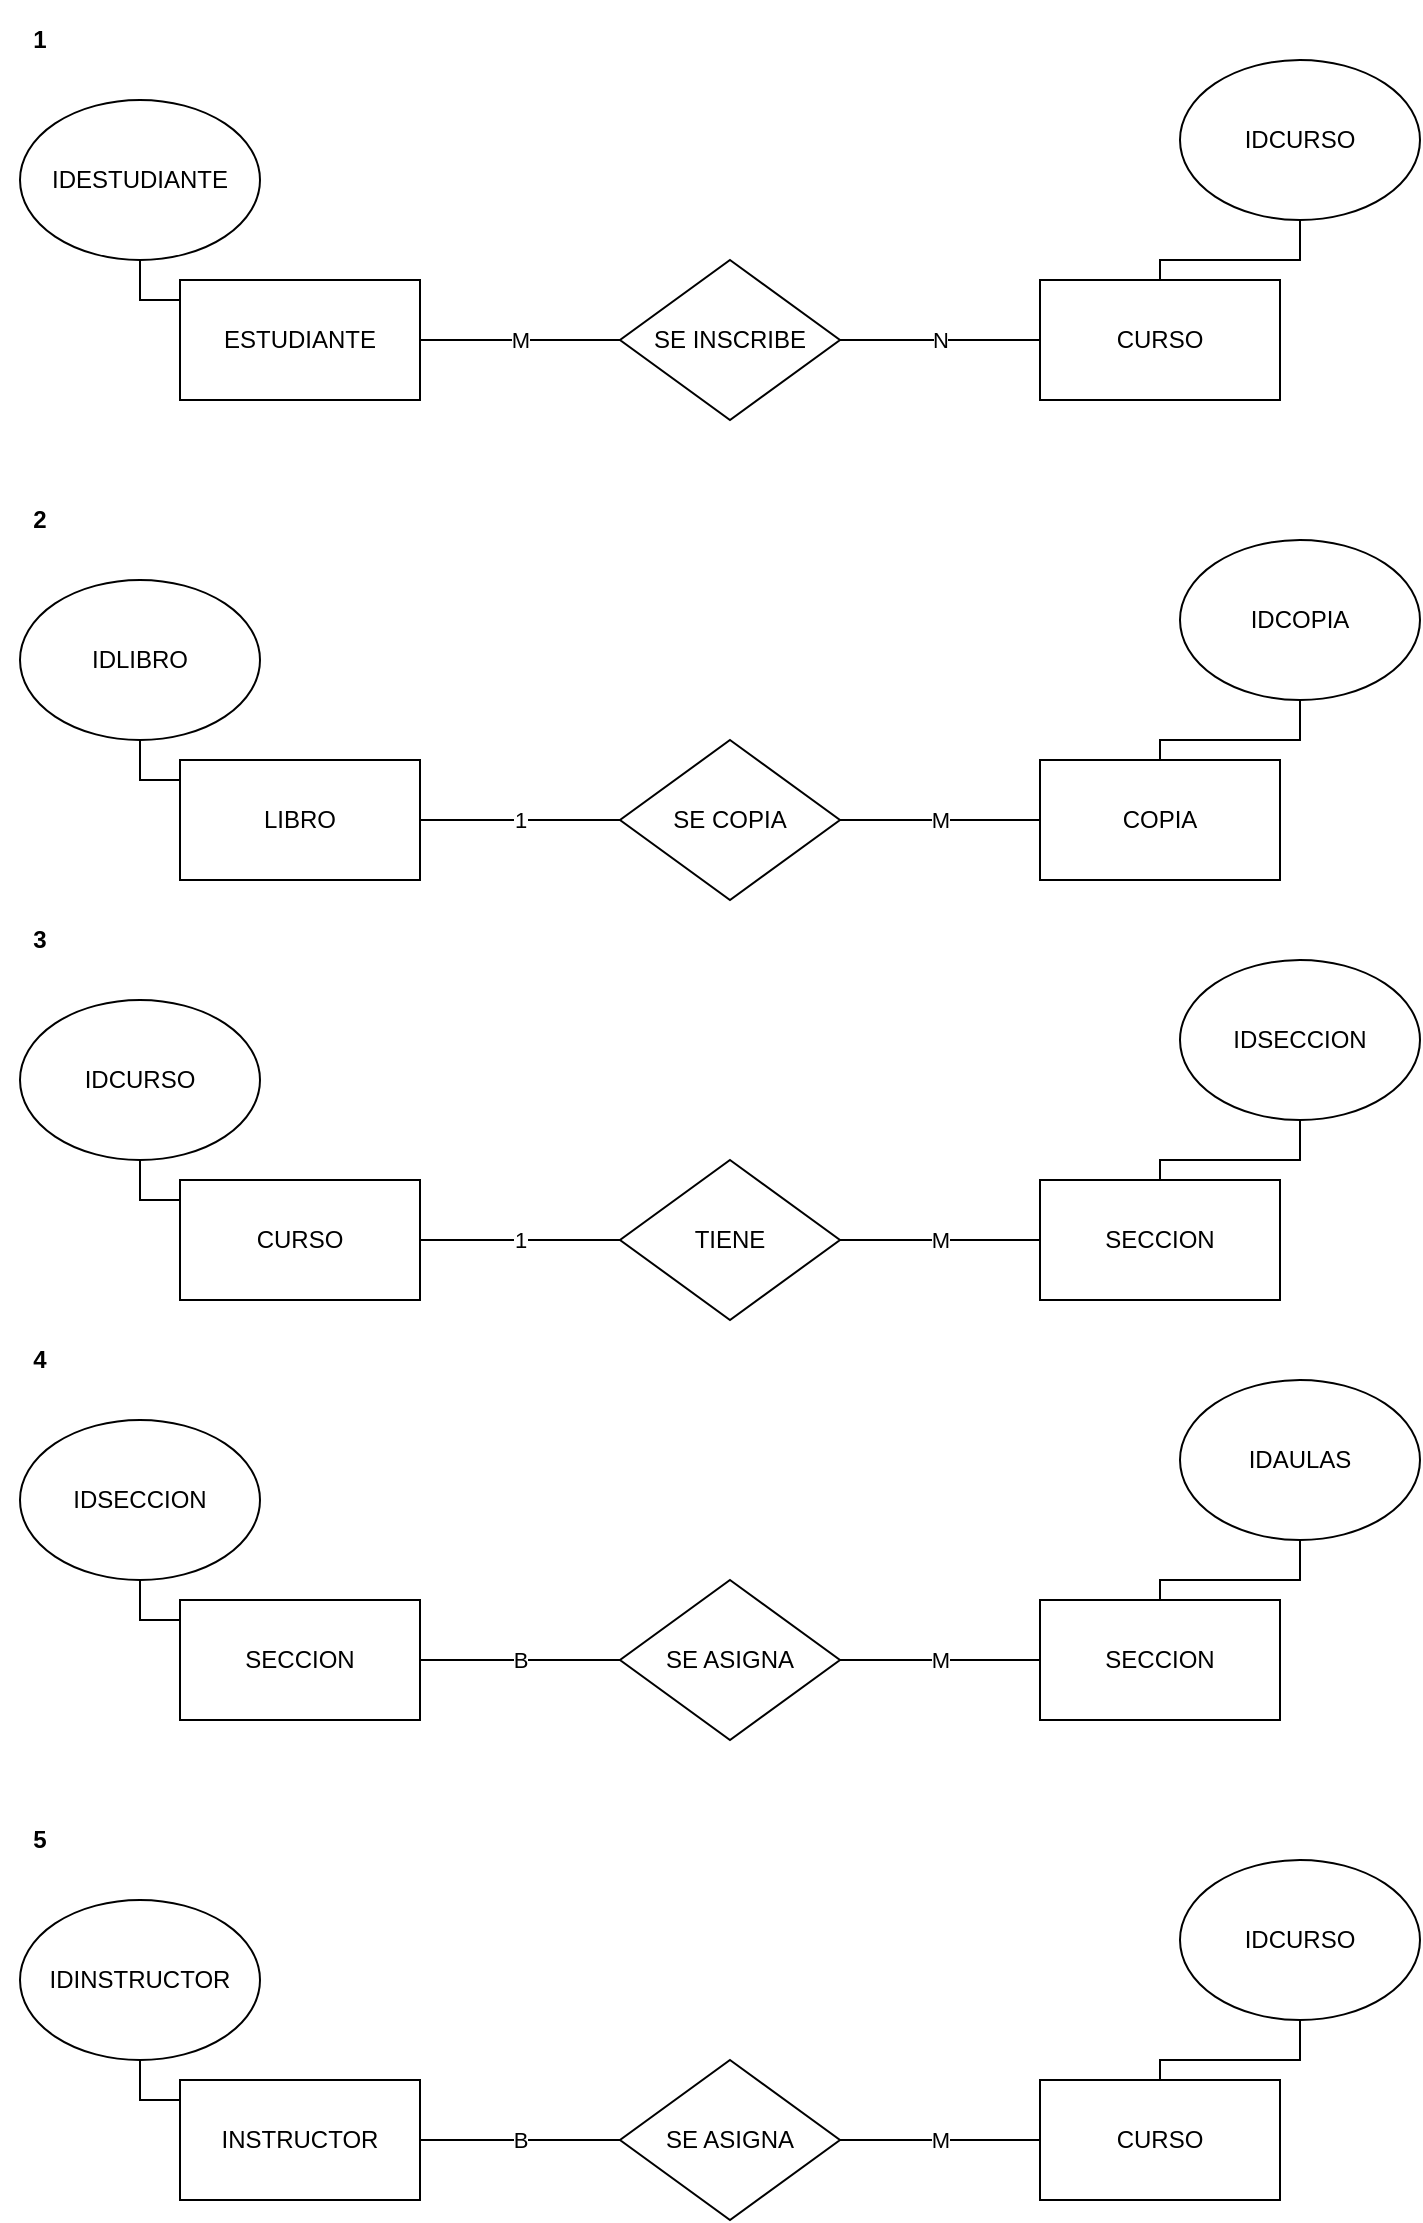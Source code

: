<mxfile version="14.3.0" type="github">
  <diagram id="R2lEEEUBdFMjLlhIrx00" name="Page-1">
    <mxGraphModel dx="868" dy="463" grid="1" gridSize="10" guides="1" tooltips="1" connect="1" arrows="1" fold="1" page="1" pageScale="1" pageWidth="850" pageHeight="1100" math="0" shadow="0" extFonts="Permanent Marker^https://fonts.googleapis.com/css?family=Permanent+Marker">
      <root>
        <mxCell id="0" />
        <mxCell id="1" parent="0" />
        <mxCell id="UFklC3_tIFrhamS6I9IV-12" value="" style="edgeStyle=orthogonalEdgeStyle;rounded=0;orthogonalLoop=1;jettySize=auto;html=1;" edge="1" parent="1" source="UFklC3_tIFrhamS6I9IV-6" target="UFklC3_tIFrhamS6I9IV-7">
          <mxGeometry relative="1" as="geometry" />
        </mxCell>
        <mxCell id="UFklC3_tIFrhamS6I9IV-6" value="IDESTUDIANTE" style="ellipse;whiteSpace=wrap;html=1;" vertex="1" parent="1">
          <mxGeometry x="30" y="90" width="120" height="80" as="geometry" />
        </mxCell>
        <mxCell id="UFklC3_tIFrhamS6I9IV-13" value="M" style="edgeStyle=orthogonalEdgeStyle;rounded=0;orthogonalLoop=1;jettySize=auto;html=1;entryX=0;entryY=0.5;entryDx=0;entryDy=0;endArrow=none;endFill=0;" edge="1" parent="1" source="UFklC3_tIFrhamS6I9IV-7" target="UFklC3_tIFrhamS6I9IV-8">
          <mxGeometry relative="1" as="geometry" />
        </mxCell>
        <mxCell id="UFklC3_tIFrhamS6I9IV-7" value="ESTUDIANTE" style="rounded=0;whiteSpace=wrap;html=1;" vertex="1" parent="1">
          <mxGeometry x="110" y="180" width="120" height="60" as="geometry" />
        </mxCell>
        <mxCell id="UFklC3_tIFrhamS6I9IV-15" value="N" style="edgeStyle=orthogonalEdgeStyle;rounded=0;orthogonalLoop=1;jettySize=auto;html=1;exitX=1;exitY=0.5;exitDx=0;exitDy=0;entryX=0;entryY=0.5;entryDx=0;entryDy=0;endArrow=none;endFill=0;" edge="1" parent="1" source="UFklC3_tIFrhamS6I9IV-8" target="UFklC3_tIFrhamS6I9IV-9">
          <mxGeometry relative="1" as="geometry" />
        </mxCell>
        <mxCell id="UFklC3_tIFrhamS6I9IV-8" value="SE INSCRIBE" style="rhombus;whiteSpace=wrap;html=1;" vertex="1" parent="1">
          <mxGeometry x="330" y="170" width="110" height="80" as="geometry" />
        </mxCell>
        <mxCell id="UFklC3_tIFrhamS6I9IV-9" value="CURSO" style="rounded=0;whiteSpace=wrap;html=1;" vertex="1" parent="1">
          <mxGeometry x="540" y="180" width="120" height="60" as="geometry" />
        </mxCell>
        <mxCell id="UFklC3_tIFrhamS6I9IV-16" style="edgeStyle=orthogonalEdgeStyle;rounded=0;orthogonalLoop=1;jettySize=auto;html=1;exitX=0.5;exitY=1;exitDx=0;exitDy=0;endArrow=none;endFill=0;" edge="1" parent="1" source="UFklC3_tIFrhamS6I9IV-10" target="UFklC3_tIFrhamS6I9IV-9">
          <mxGeometry relative="1" as="geometry" />
        </mxCell>
        <mxCell id="UFklC3_tIFrhamS6I9IV-10" value="IDCURSO" style="ellipse;whiteSpace=wrap;html=1;" vertex="1" parent="1">
          <mxGeometry x="610" y="70" width="120" height="80" as="geometry" />
        </mxCell>
        <mxCell id="UFklC3_tIFrhamS6I9IV-11" value="1" style="text;html=1;strokeColor=none;fillColor=none;align=center;verticalAlign=middle;whiteSpace=wrap;rounded=0;fontStyle=1" vertex="1" parent="1">
          <mxGeometry x="20" y="40" width="40" height="40" as="geometry" />
        </mxCell>
        <mxCell id="UFklC3_tIFrhamS6I9IV-17" value="" style="edgeStyle=orthogonalEdgeStyle;rounded=0;orthogonalLoop=1;jettySize=auto;html=1;" edge="1" parent="1" source="UFklC3_tIFrhamS6I9IV-18" target="UFklC3_tIFrhamS6I9IV-20">
          <mxGeometry relative="1" as="geometry" />
        </mxCell>
        <mxCell id="UFklC3_tIFrhamS6I9IV-18" value="IDLIBRO" style="ellipse;whiteSpace=wrap;html=1;" vertex="1" parent="1">
          <mxGeometry x="30" y="330" width="120" height="80" as="geometry" />
        </mxCell>
        <mxCell id="UFklC3_tIFrhamS6I9IV-19" value="1" style="edgeStyle=orthogonalEdgeStyle;rounded=0;orthogonalLoop=1;jettySize=auto;html=1;entryX=0;entryY=0.5;entryDx=0;entryDy=0;endArrow=none;endFill=0;" edge="1" parent="1" source="UFklC3_tIFrhamS6I9IV-20" target="UFklC3_tIFrhamS6I9IV-22">
          <mxGeometry relative="1" as="geometry">
            <Array as="points">
              <mxPoint x="280" y="450" />
              <mxPoint x="280" y="450" />
            </Array>
          </mxGeometry>
        </mxCell>
        <mxCell id="UFklC3_tIFrhamS6I9IV-20" value="LIBRO" style="rounded=0;whiteSpace=wrap;html=1;" vertex="1" parent="1">
          <mxGeometry x="110" y="420" width="120" height="60" as="geometry" />
        </mxCell>
        <mxCell id="UFklC3_tIFrhamS6I9IV-21" value="M" style="edgeStyle=orthogonalEdgeStyle;rounded=0;orthogonalLoop=1;jettySize=auto;html=1;exitX=1;exitY=0.5;exitDx=0;exitDy=0;entryX=0;entryY=0.5;entryDx=0;entryDy=0;endArrow=none;endFill=0;" edge="1" parent="1" source="UFklC3_tIFrhamS6I9IV-22" target="UFklC3_tIFrhamS6I9IV-23">
          <mxGeometry relative="1" as="geometry" />
        </mxCell>
        <mxCell id="UFklC3_tIFrhamS6I9IV-22" value="SE COPIA" style="rhombus;whiteSpace=wrap;html=1;" vertex="1" parent="1">
          <mxGeometry x="330" y="410" width="110" height="80" as="geometry" />
        </mxCell>
        <mxCell id="UFklC3_tIFrhamS6I9IV-23" value="COPIA" style="rounded=0;whiteSpace=wrap;html=1;" vertex="1" parent="1">
          <mxGeometry x="540" y="420" width="120" height="60" as="geometry" />
        </mxCell>
        <mxCell id="UFklC3_tIFrhamS6I9IV-24" style="edgeStyle=orthogonalEdgeStyle;rounded=0;orthogonalLoop=1;jettySize=auto;html=1;exitX=0.5;exitY=1;exitDx=0;exitDy=0;endArrow=none;endFill=0;" edge="1" parent="1" source="UFklC3_tIFrhamS6I9IV-25" target="UFklC3_tIFrhamS6I9IV-23">
          <mxGeometry relative="1" as="geometry" />
        </mxCell>
        <mxCell id="UFklC3_tIFrhamS6I9IV-25" value="IDCOPIA" style="ellipse;whiteSpace=wrap;html=1;" vertex="1" parent="1">
          <mxGeometry x="610" y="310" width="120" height="80" as="geometry" />
        </mxCell>
        <mxCell id="UFklC3_tIFrhamS6I9IV-26" value="2" style="text;html=1;strokeColor=none;fillColor=none;align=center;verticalAlign=middle;whiteSpace=wrap;rounded=0;fontStyle=1" vertex="1" parent="1">
          <mxGeometry x="20" y="280" width="40" height="40" as="geometry" />
        </mxCell>
        <mxCell id="UFklC3_tIFrhamS6I9IV-36" value="" style="edgeStyle=orthogonalEdgeStyle;rounded=0;orthogonalLoop=1;jettySize=auto;html=1;" edge="1" parent="1" source="UFklC3_tIFrhamS6I9IV-37" target="UFklC3_tIFrhamS6I9IV-39">
          <mxGeometry relative="1" as="geometry" />
        </mxCell>
        <mxCell id="UFklC3_tIFrhamS6I9IV-37" value="IDCURSO" style="ellipse;whiteSpace=wrap;html=1;" vertex="1" parent="1">
          <mxGeometry x="30" y="540" width="120" height="80" as="geometry" />
        </mxCell>
        <mxCell id="UFklC3_tIFrhamS6I9IV-38" value="1" style="edgeStyle=orthogonalEdgeStyle;rounded=0;orthogonalLoop=1;jettySize=auto;html=1;entryX=0;entryY=0.5;entryDx=0;entryDy=0;endArrow=none;endFill=0;" edge="1" parent="1" source="UFklC3_tIFrhamS6I9IV-39" target="UFklC3_tIFrhamS6I9IV-41">
          <mxGeometry relative="1" as="geometry">
            <Array as="points">
              <mxPoint x="280" y="660" />
              <mxPoint x="280" y="660" />
            </Array>
          </mxGeometry>
        </mxCell>
        <mxCell id="UFklC3_tIFrhamS6I9IV-39" value="CURSO" style="rounded=0;whiteSpace=wrap;html=1;" vertex="1" parent="1">
          <mxGeometry x="110" y="630" width="120" height="60" as="geometry" />
        </mxCell>
        <mxCell id="UFklC3_tIFrhamS6I9IV-40" value="M" style="edgeStyle=orthogonalEdgeStyle;rounded=0;orthogonalLoop=1;jettySize=auto;html=1;exitX=1;exitY=0.5;exitDx=0;exitDy=0;entryX=0;entryY=0.5;entryDx=0;entryDy=0;endArrow=none;endFill=0;" edge="1" parent="1" source="UFklC3_tIFrhamS6I9IV-41" target="UFklC3_tIFrhamS6I9IV-42">
          <mxGeometry relative="1" as="geometry" />
        </mxCell>
        <mxCell id="UFklC3_tIFrhamS6I9IV-41" value="TIENE" style="rhombus;whiteSpace=wrap;html=1;" vertex="1" parent="1">
          <mxGeometry x="330" y="620" width="110" height="80" as="geometry" />
        </mxCell>
        <mxCell id="UFklC3_tIFrhamS6I9IV-42" value="SECCION" style="rounded=0;whiteSpace=wrap;html=1;" vertex="1" parent="1">
          <mxGeometry x="540" y="630" width="120" height="60" as="geometry" />
        </mxCell>
        <mxCell id="UFklC3_tIFrhamS6I9IV-43" style="edgeStyle=orthogonalEdgeStyle;rounded=0;orthogonalLoop=1;jettySize=auto;html=1;exitX=0.5;exitY=1;exitDx=0;exitDy=0;endArrow=none;endFill=0;" edge="1" parent="1" source="UFklC3_tIFrhamS6I9IV-44" target="UFklC3_tIFrhamS6I9IV-42">
          <mxGeometry relative="1" as="geometry" />
        </mxCell>
        <mxCell id="UFklC3_tIFrhamS6I9IV-44" value="IDSECCION" style="ellipse;whiteSpace=wrap;html=1;" vertex="1" parent="1">
          <mxGeometry x="610" y="520" width="120" height="80" as="geometry" />
        </mxCell>
        <mxCell id="UFklC3_tIFrhamS6I9IV-45" value="3" style="text;html=1;strokeColor=none;fillColor=none;align=center;verticalAlign=middle;whiteSpace=wrap;rounded=0;fontStyle=1" vertex="1" parent="1">
          <mxGeometry x="20" y="490" width="40" height="40" as="geometry" />
        </mxCell>
        <mxCell id="UFklC3_tIFrhamS6I9IV-46" value="" style="edgeStyle=orthogonalEdgeStyle;rounded=0;orthogonalLoop=1;jettySize=auto;html=1;" edge="1" parent="1" source="UFklC3_tIFrhamS6I9IV-47" target="UFklC3_tIFrhamS6I9IV-49">
          <mxGeometry relative="1" as="geometry" />
        </mxCell>
        <mxCell id="UFklC3_tIFrhamS6I9IV-47" value="IDSECCION" style="ellipse;whiteSpace=wrap;html=1;" vertex="1" parent="1">
          <mxGeometry x="30" y="750" width="120" height="80" as="geometry" />
        </mxCell>
        <mxCell id="UFklC3_tIFrhamS6I9IV-48" value="B" style="edgeStyle=orthogonalEdgeStyle;rounded=0;orthogonalLoop=1;jettySize=auto;html=1;entryX=0;entryY=0.5;entryDx=0;entryDy=0;endArrow=none;endFill=0;" edge="1" parent="1" source="UFklC3_tIFrhamS6I9IV-49" target="UFklC3_tIFrhamS6I9IV-51">
          <mxGeometry relative="1" as="geometry">
            <Array as="points">
              <mxPoint x="280" y="870" />
              <mxPoint x="280" y="870" />
            </Array>
          </mxGeometry>
        </mxCell>
        <mxCell id="UFklC3_tIFrhamS6I9IV-49" value="SECCION" style="rounded=0;whiteSpace=wrap;html=1;" vertex="1" parent="1">
          <mxGeometry x="110" y="840" width="120" height="60" as="geometry" />
        </mxCell>
        <mxCell id="UFklC3_tIFrhamS6I9IV-50" value="M" style="edgeStyle=orthogonalEdgeStyle;rounded=0;orthogonalLoop=1;jettySize=auto;html=1;exitX=1;exitY=0.5;exitDx=0;exitDy=0;entryX=0;entryY=0.5;entryDx=0;entryDy=0;endArrow=none;endFill=0;" edge="1" parent="1" source="UFklC3_tIFrhamS6I9IV-51" target="UFklC3_tIFrhamS6I9IV-52">
          <mxGeometry relative="1" as="geometry" />
        </mxCell>
        <mxCell id="UFklC3_tIFrhamS6I9IV-51" value="SE ASIGNA" style="rhombus;whiteSpace=wrap;html=1;" vertex="1" parent="1">
          <mxGeometry x="330" y="830" width="110" height="80" as="geometry" />
        </mxCell>
        <mxCell id="UFklC3_tIFrhamS6I9IV-52" value="SECCION" style="rounded=0;whiteSpace=wrap;html=1;" vertex="1" parent="1">
          <mxGeometry x="540" y="840" width="120" height="60" as="geometry" />
        </mxCell>
        <mxCell id="UFklC3_tIFrhamS6I9IV-53" style="edgeStyle=orthogonalEdgeStyle;rounded=0;orthogonalLoop=1;jettySize=auto;html=1;exitX=0.5;exitY=1;exitDx=0;exitDy=0;endArrow=none;endFill=0;" edge="1" parent="1" source="UFklC3_tIFrhamS6I9IV-54" target="UFklC3_tIFrhamS6I9IV-52">
          <mxGeometry relative="1" as="geometry" />
        </mxCell>
        <mxCell id="UFklC3_tIFrhamS6I9IV-54" value="IDAULAS" style="ellipse;whiteSpace=wrap;html=1;" vertex="1" parent="1">
          <mxGeometry x="610" y="730" width="120" height="80" as="geometry" />
        </mxCell>
        <mxCell id="UFklC3_tIFrhamS6I9IV-55" value="4" style="text;html=1;strokeColor=none;fillColor=none;align=center;verticalAlign=middle;whiteSpace=wrap;rounded=0;fontStyle=1" vertex="1" parent="1">
          <mxGeometry x="20" y="700" width="40" height="40" as="geometry" />
        </mxCell>
        <mxCell id="UFklC3_tIFrhamS6I9IV-56" value="" style="edgeStyle=orthogonalEdgeStyle;rounded=0;orthogonalLoop=1;jettySize=auto;html=1;" edge="1" parent="1" source="UFklC3_tIFrhamS6I9IV-57" target="UFklC3_tIFrhamS6I9IV-59">
          <mxGeometry relative="1" as="geometry" />
        </mxCell>
        <mxCell id="UFklC3_tIFrhamS6I9IV-57" value="IDINSTRUCTOR" style="ellipse;whiteSpace=wrap;html=1;" vertex="1" parent="1">
          <mxGeometry x="30" y="990" width="120" height="80" as="geometry" />
        </mxCell>
        <mxCell id="UFklC3_tIFrhamS6I9IV-58" value="B" style="edgeStyle=orthogonalEdgeStyle;rounded=0;orthogonalLoop=1;jettySize=auto;html=1;entryX=0;entryY=0.5;entryDx=0;entryDy=0;endArrow=none;endFill=0;" edge="1" parent="1" source="UFklC3_tIFrhamS6I9IV-59" target="UFklC3_tIFrhamS6I9IV-61">
          <mxGeometry relative="1" as="geometry">
            <Array as="points">
              <mxPoint x="280" y="1110" />
              <mxPoint x="280" y="1110" />
            </Array>
          </mxGeometry>
        </mxCell>
        <mxCell id="UFklC3_tIFrhamS6I9IV-59" value="INSTRUCTOR" style="rounded=0;whiteSpace=wrap;html=1;" vertex="1" parent="1">
          <mxGeometry x="110" y="1080" width="120" height="60" as="geometry" />
        </mxCell>
        <mxCell id="UFklC3_tIFrhamS6I9IV-60" value="M" style="edgeStyle=orthogonalEdgeStyle;rounded=0;orthogonalLoop=1;jettySize=auto;html=1;exitX=1;exitY=0.5;exitDx=0;exitDy=0;entryX=0;entryY=0.5;entryDx=0;entryDy=0;endArrow=none;endFill=0;" edge="1" parent="1" source="UFklC3_tIFrhamS6I9IV-61" target="UFklC3_tIFrhamS6I9IV-62">
          <mxGeometry relative="1" as="geometry" />
        </mxCell>
        <mxCell id="UFklC3_tIFrhamS6I9IV-61" value="SE ASIGNA" style="rhombus;whiteSpace=wrap;html=1;" vertex="1" parent="1">
          <mxGeometry x="330" y="1070" width="110" height="80" as="geometry" />
        </mxCell>
        <mxCell id="UFklC3_tIFrhamS6I9IV-62" value="CURSO" style="rounded=0;whiteSpace=wrap;html=1;" vertex="1" parent="1">
          <mxGeometry x="540" y="1080" width="120" height="60" as="geometry" />
        </mxCell>
        <mxCell id="UFklC3_tIFrhamS6I9IV-63" style="edgeStyle=orthogonalEdgeStyle;rounded=0;orthogonalLoop=1;jettySize=auto;html=1;exitX=0.5;exitY=1;exitDx=0;exitDy=0;endArrow=none;endFill=0;" edge="1" parent="1" source="UFklC3_tIFrhamS6I9IV-64" target="UFklC3_tIFrhamS6I9IV-62">
          <mxGeometry relative="1" as="geometry" />
        </mxCell>
        <mxCell id="UFklC3_tIFrhamS6I9IV-64" value="IDCURSO" style="ellipse;whiteSpace=wrap;html=1;" vertex="1" parent="1">
          <mxGeometry x="610" y="970" width="120" height="80" as="geometry" />
        </mxCell>
        <mxCell id="UFklC3_tIFrhamS6I9IV-65" value="5" style="text;html=1;strokeColor=none;fillColor=none;align=center;verticalAlign=middle;whiteSpace=wrap;rounded=0;fontStyle=1" vertex="1" parent="1">
          <mxGeometry x="20" y="940" width="40" height="40" as="geometry" />
        </mxCell>
      </root>
    </mxGraphModel>
  </diagram>
</mxfile>
